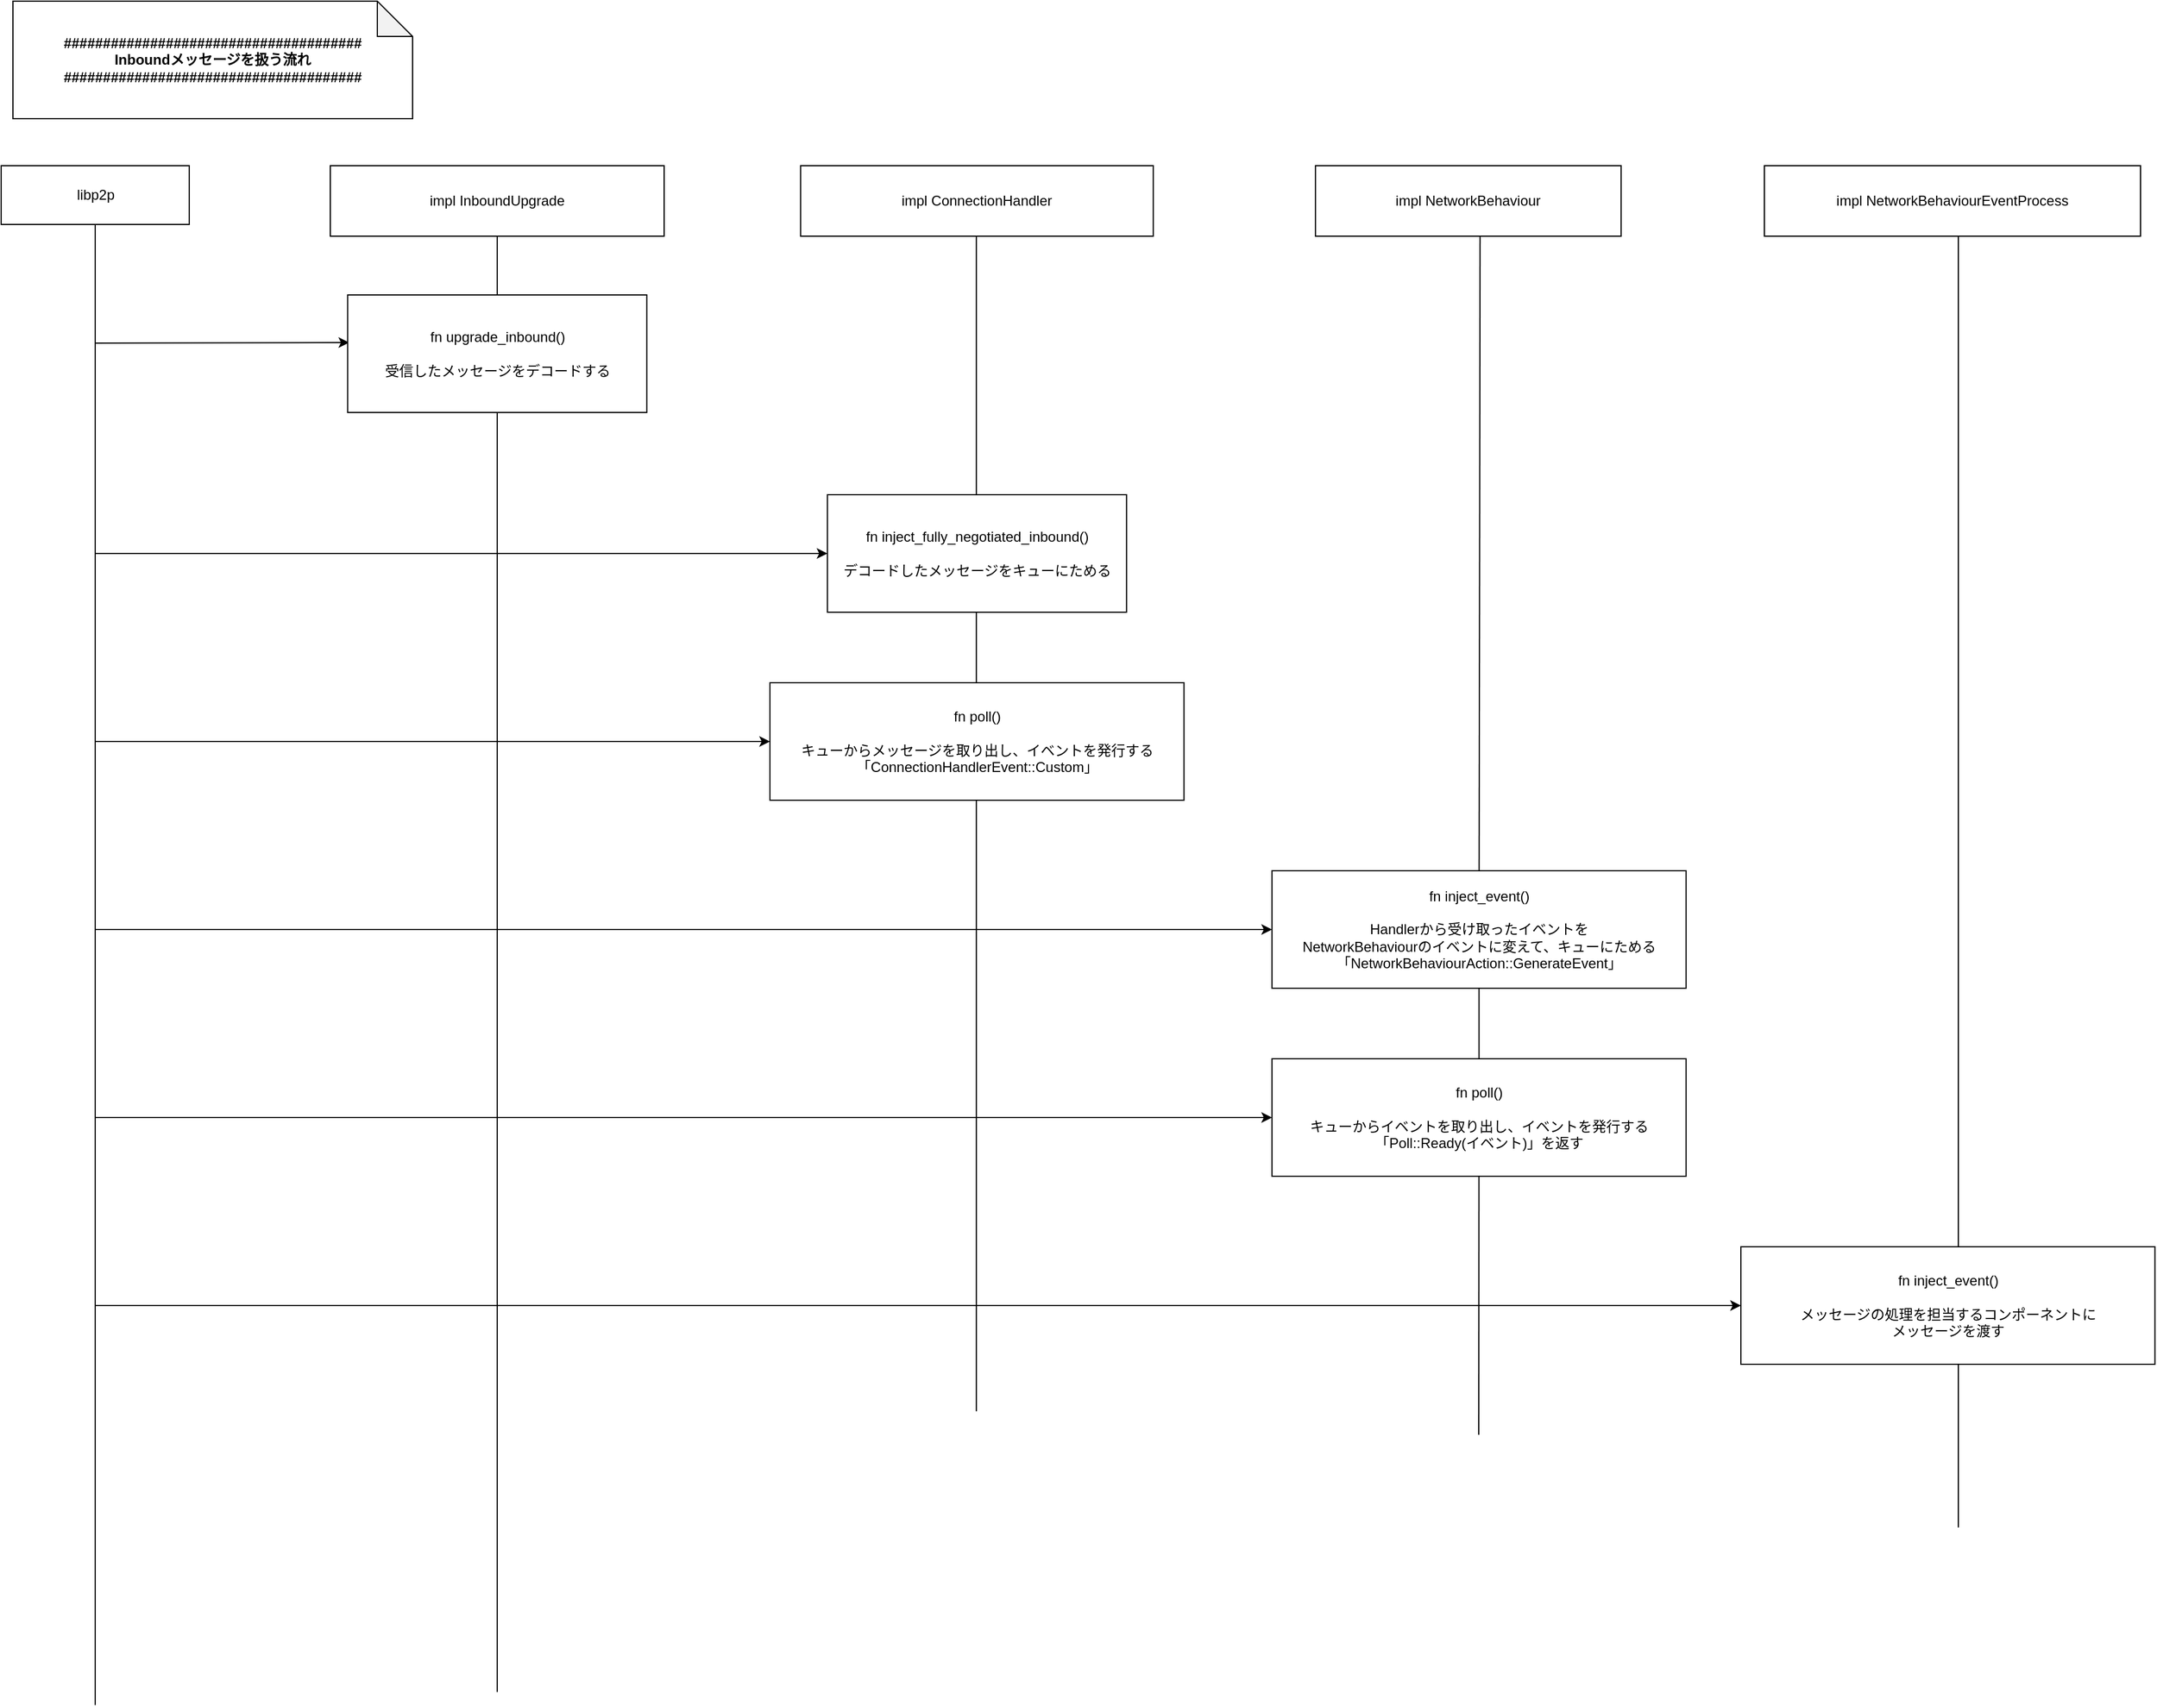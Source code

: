 <mxfile>
    <diagram id="T8pmpTCMuDaPm9wjzUCa" name="Page-1">
        <mxGraphModel dx="2307" dy="1032" grid="1" gridSize="10" guides="1" tooltips="1" connect="1" arrows="1" fold="1" page="1" pageScale="1" pageWidth="827" pageHeight="1169" background="none" math="0" shadow="0">
            <root>
                <mxCell id="0"/>
                <mxCell id="1" parent="0"/>
                <mxCell id="2" value="impl InboundUpgrade" style="rounded=0;whiteSpace=wrap;html=1;" parent="1" vertex="1">
                    <mxGeometry y="160" width="284" height="60" as="geometry"/>
                </mxCell>
                <mxCell id="4" value="" style="endArrow=classic;html=1;entryX=0.005;entryY=0.405;entryDx=0;entryDy=0;entryPerimeter=0;" parent="1" edge="1" target="68">
                    <mxGeometry width="50" height="50" relative="1" as="geometry">
                        <mxPoint x="-200" y="311" as="sourcePoint"/>
                        <mxPoint x="50" y="320" as="targetPoint"/>
                    </mxGeometry>
                </mxCell>
                <mxCell id="5" value="" style="endArrow=none;html=1;entryX=0.5;entryY=1;entryDx=0;entryDy=0;startArrow=none;" parent="1" edge="1" target="2" source="68">
                    <mxGeometry width="50" height="50" relative="1" as="geometry">
                        <mxPoint x="151" y="2940" as="sourcePoint"/>
                        <mxPoint x="151" y="215" as="targetPoint"/>
                    </mxGeometry>
                </mxCell>
                <mxCell id="7" value="impl ConnectionHandler" style="rounded=0;whiteSpace=wrap;html=1;" parent="1" vertex="1">
                    <mxGeometry x="400.12" y="160" width="300" height="60" as="geometry"/>
                </mxCell>
                <mxCell id="8" value="" style="endArrow=classic;html=1;entryX=0;entryY=0.5;entryDx=0;entryDy=0;" parent="1" edge="1" target="70">
                    <mxGeometry width="50" height="50" relative="1" as="geometry">
                        <mxPoint x="-200" y="490" as="sourcePoint"/>
                        <mxPoint x="384.5" y="530" as="targetPoint"/>
                    </mxGeometry>
                </mxCell>
                <mxCell id="10" value="" style="endArrow=none;html=1;" parent="1" edge="1">
                    <mxGeometry width="50" height="50" relative="1" as="geometry">
                        <mxPoint x="549.62" y="1220" as="sourcePoint"/>
                        <mxPoint x="549.62" y="220" as="targetPoint"/>
                    </mxGeometry>
                </mxCell>
                <mxCell id="11" value="######################################&lt;br&gt;Inboundメッセージを扱う流れ&lt;br&gt;######################################" style="shape=note;whiteSpace=wrap;html=1;backgroundOutline=1;darkOpacity=0.05;fontStyle=1" parent="1" vertex="1">
                    <mxGeometry x="-270" y="20" width="340" height="100" as="geometry"/>
                </mxCell>
                <mxCell id="14" value="impl NetworkBehaviour" style="rounded=0;whiteSpace=wrap;html=1;" parent="1" vertex="1">
                    <mxGeometry x="838.12" y="160" width="260" height="60" as="geometry"/>
                </mxCell>
                <mxCell id="17" value="" style="endArrow=none;html=1;startArrow=none;" parent="1" edge="1" source="74">
                    <mxGeometry width="50" height="50" relative="1" as="geometry">
                        <mxPoint x="978.12" y="1220" as="sourcePoint"/>
                        <mxPoint x="978.12" y="220" as="targetPoint"/>
                    </mxGeometry>
                </mxCell>
                <mxCell id="40" value="impl NetworkBehaviourEventProcess" style="rounded=0;whiteSpace=wrap;html=1;" parent="1" vertex="1">
                    <mxGeometry x="1220" y="160" width="320" height="60" as="geometry"/>
                </mxCell>
                <mxCell id="42" value="" style="endArrow=none;html=1;" parent="1" edge="1">
                    <mxGeometry width="50" height="50" relative="1" as="geometry">
                        <mxPoint x="1385" y="1318.824" as="sourcePoint"/>
                        <mxPoint x="1385.01" y="220" as="targetPoint"/>
                    </mxGeometry>
                </mxCell>
                <mxCell id="68" value="fn upgrade_inbound()&lt;br&gt;&lt;br&gt;受信したメッセージをデコードする" style="html=1;dashed=0;whitespace=wrap;" vertex="1" parent="1">
                    <mxGeometry x="14.75" y="270" width="254.5" height="100" as="geometry"/>
                </mxCell>
                <mxCell id="69" value="" style="endArrow=none;html=1;entryX=0.5;entryY=1;entryDx=0;entryDy=0;" edge="1" parent="1" target="68">
                    <mxGeometry width="50" height="50" relative="1" as="geometry">
                        <mxPoint x="142" y="1458.824" as="sourcePoint"/>
                        <mxPoint x="142" y="220" as="targetPoint"/>
                    </mxGeometry>
                </mxCell>
                <mxCell id="70" value="fn inject_fully_negotiated_inbound()&lt;br&gt;&lt;br&gt;デコードしたメッセージをキューにためる" style="html=1;dashed=0;whitespace=wrap;" vertex="1" parent="1">
                    <mxGeometry x="422.88" y="440" width="254.5" height="100" as="geometry"/>
                </mxCell>
                <mxCell id="71" value="fn poll()&lt;br&gt;&lt;br&gt;キューからメッセージを取り出し、イベントを発行する&lt;br&gt;「ConnectionHandlerEvent::Custom」" style="html=1;dashed=0;whitespace=wrap;" vertex="1" parent="1">
                    <mxGeometry x="374" y="600" width="352.25" height="100" as="geometry"/>
                </mxCell>
                <mxCell id="72" value="" style="endArrow=classic;html=1;entryX=0;entryY=0.5;entryDx=0;entryDy=0;" edge="1" parent="1" target="71">
                    <mxGeometry width="50" height="50" relative="1" as="geometry">
                        <mxPoint x="-200" y="650" as="sourcePoint"/>
                        <mxPoint x="617.75" y="530" as="targetPoint"/>
                    </mxGeometry>
                </mxCell>
                <mxCell id="75" value="fn poll()&lt;br&gt;&lt;br&gt;キューからイベントを取り出し、イベントを発行する&lt;br&gt;「Poll::Ready(イベント)」を返す" style="html=1;dashed=0;whitespace=wrap;" vertex="1" parent="1">
                    <mxGeometry x="801.12" y="920" width="352.25" height="100" as="geometry"/>
                </mxCell>
                <mxCell id="76" value="" style="endArrow=none;html=1;" edge="1" parent="1" target="75">
                    <mxGeometry width="50" height="50" relative="1" as="geometry">
                        <mxPoint x="977" y="1240" as="sourcePoint"/>
                        <mxPoint x="1200" y="230" as="targetPoint"/>
                    </mxGeometry>
                </mxCell>
                <mxCell id="74" value="fn inject_event()&lt;br&gt;&lt;br&gt;Handlerから受け取ったイベントを&lt;br&gt;NetworkBehaviourのイベントに変えて、キューにためる&lt;br&gt;「NetworkBehaviourAction::GenerateEvent」" style="html=1;dashed=0;whitespace=wrap;" vertex="1" parent="1">
                    <mxGeometry x="801.12" y="760" width="352.25" height="100" as="geometry"/>
                </mxCell>
                <mxCell id="77" value="" style="endArrow=none;html=1;startArrow=none;" edge="1" parent="1" source="75" target="74">
                    <mxGeometry width="50" height="50" relative="1" as="geometry">
                        <mxPoint x="974.47" y="1030" as="sourcePoint"/>
                        <mxPoint x="978.12" y="220" as="targetPoint"/>
                    </mxGeometry>
                </mxCell>
                <mxCell id="78" value="libp2p" style="html=1;dashed=0;whitespace=wrap;" vertex="1" parent="1">
                    <mxGeometry x="-280" y="160" width="160" height="50" as="geometry"/>
                </mxCell>
                <mxCell id="79" value="" style="endArrow=none;html=1;entryX=0.5;entryY=1;entryDx=0;entryDy=0;" edge="1" parent="1" target="78">
                    <mxGeometry width="50" height="50" relative="1" as="geometry">
                        <mxPoint x="-200" y="1470" as="sourcePoint"/>
                        <mxPoint x="251.0" y="390" as="targetPoint"/>
                    </mxGeometry>
                </mxCell>
                <mxCell id="80" value="fn inject_event()&lt;br&gt;&lt;br&gt;メッセージの処理を担当するコンポーネントに&lt;br&gt;メッセージを渡す" style="html=1;dashed=0;whitespace=wrap;" vertex="1" parent="1">
                    <mxGeometry x="1200" y="1080" width="352.25" height="100" as="geometry"/>
                </mxCell>
                <mxCell id="81" value="" style="endArrow=classic;html=1;entryX=0;entryY=0.5;entryDx=0;entryDy=0;" edge="1" parent="1" target="74">
                    <mxGeometry width="50" height="50" relative="1" as="geometry">
                        <mxPoint x="-200" y="810" as="sourcePoint"/>
                        <mxPoint x="568.88" y="740" as="targetPoint"/>
                    </mxGeometry>
                </mxCell>
                <mxCell id="82" value="" style="endArrow=classic;html=1;entryX=0;entryY=0.5;entryDx=0;entryDy=0;" edge="1" parent="1" target="75">
                    <mxGeometry width="50" height="50" relative="1" as="geometry">
                        <mxPoint x="-200" y="970" as="sourcePoint"/>
                        <mxPoint x="1031.88" y="900" as="targetPoint"/>
                    </mxGeometry>
                </mxCell>
                <mxCell id="83" value="" style="endArrow=classic;html=1;entryX=0;entryY=0.5;entryDx=0;entryDy=0;" edge="1" parent="1" target="80">
                    <mxGeometry width="50" height="50" relative="1" as="geometry">
                        <mxPoint x="-200" y="1130" as="sourcePoint"/>
                        <mxPoint x="1033" y="1100" as="targetPoint"/>
                    </mxGeometry>
                </mxCell>
            </root>
        </mxGraphModel>
    </diagram>
</mxfile>